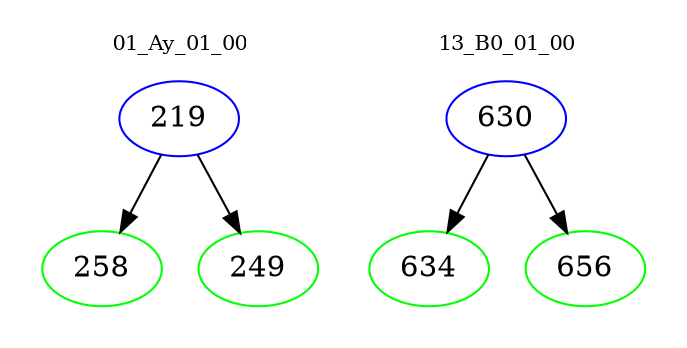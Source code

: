 digraph{
subgraph cluster_0 {
color = white
label = "01_Ay_01_00";
fontsize=10;
T0_219 [label="219", color="blue"]
T0_219 -> T0_258 [color="black"]
T0_258 [label="258", color="green"]
T0_219 -> T0_249 [color="black"]
T0_249 [label="249", color="green"]
}
subgraph cluster_1 {
color = white
label = "13_B0_01_00";
fontsize=10;
T1_630 [label="630", color="blue"]
T1_630 -> T1_634 [color="black"]
T1_634 [label="634", color="green"]
T1_630 -> T1_656 [color="black"]
T1_656 [label="656", color="green"]
}
}
